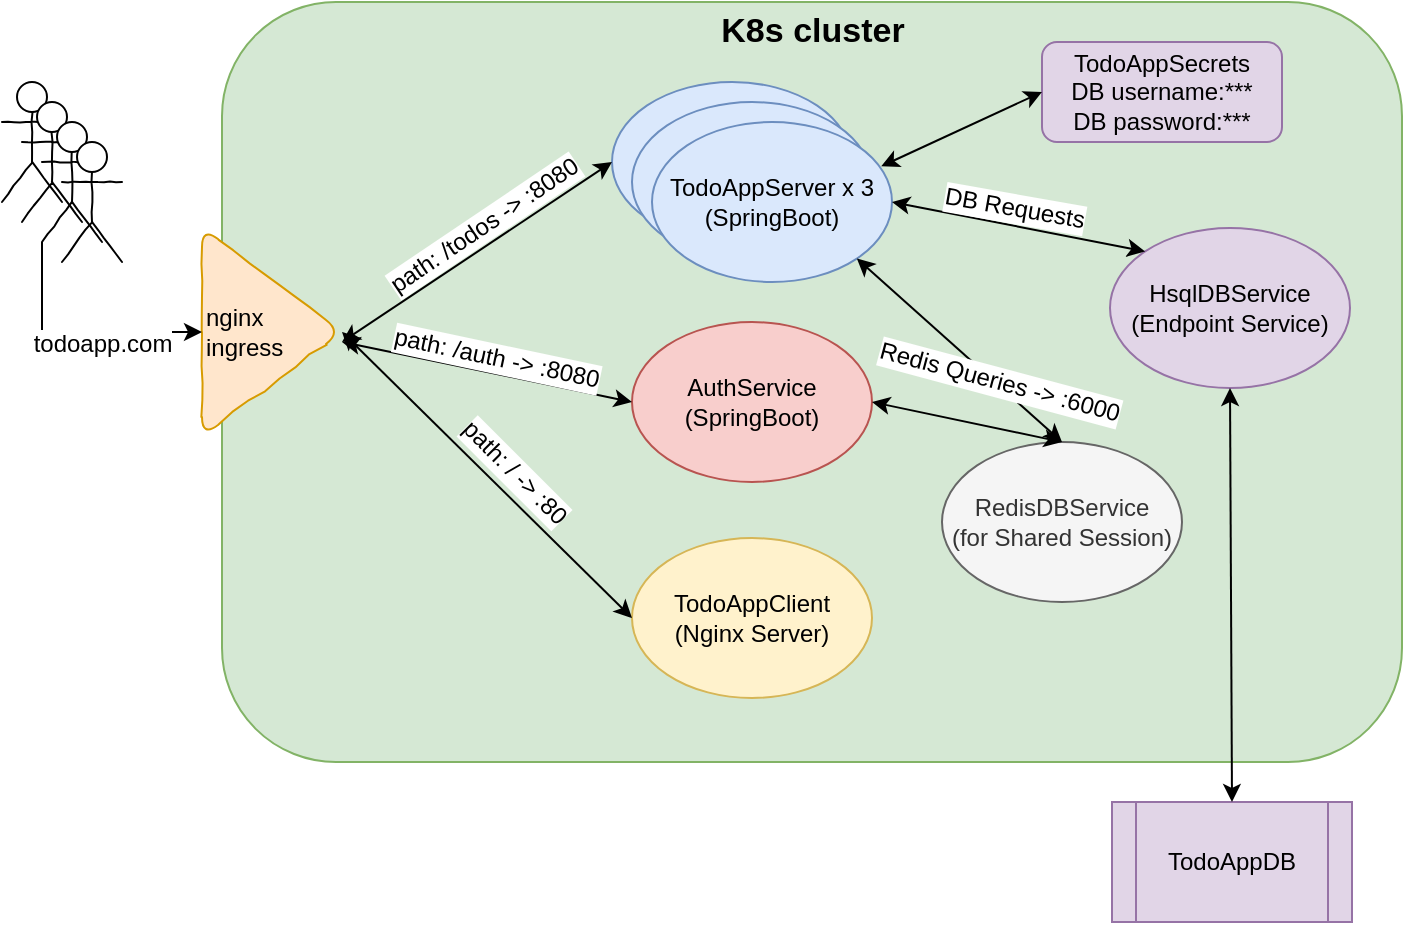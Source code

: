 <mxfile version="13.2.4" type="device"><diagram id="WslD6vgkj-FF-079aoUP" name="Page-1"><mxGraphModel dx="1038" dy="627" grid="1" gridSize="10" guides="1" tooltips="1" connect="1" arrows="1" fold="1" page="1" pageScale="1" pageWidth="850" pageHeight="1100" math="0" shadow="0"><root><mxCell id="0"/><mxCell id="1" parent="0"/><mxCell id="JXNUHpe9ncmpK-nnXNcW-3" value="" style="rounded=1;whiteSpace=wrap;html=1;fillColor=#d5e8d4;strokeColor=#82b366;" parent="1" vertex="1"><mxGeometry x="230" y="20" width="590" height="380" as="geometry"/></mxCell><mxCell id="JXNUHpe9ncmpK-nnXNcW-4" value="nginx&lt;br&gt;ingress" style="triangle;whiteSpace=wrap;html=1;fillColor=#ffe6cc;strokeColor=#d79b00;rounded=1;comic=1;align=left;" parent="1" vertex="1"><mxGeometry x="220" y="132.5" width="70" height="105" as="geometry"/></mxCell><mxCell id="JXNUHpe9ncmpK-nnXNcW-5" value="K8s cluster" style="text;html=1;strokeColor=none;fillColor=none;align=center;verticalAlign=middle;whiteSpace=wrap;rounded=0;comic=1;fontSize=17;fontStyle=1" parent="1" vertex="1"><mxGeometry x="472.5" y="20" width="105" height="30" as="geometry"/></mxCell><mxCell id="JXNUHpe9ncmpK-nnXNcW-10" value="" style="group" parent="1" vertex="1" connectable="0"><mxGeometry x="425" y="60" width="140" height="100" as="geometry"/></mxCell><mxCell id="JXNUHpe9ncmpK-nnXNcW-7" value="" style="ellipse;whiteSpace=wrap;html=1;rounded=1;comic=1;fontSize=12;align=center;fillColor=#dae8fc;strokeColor=#6c8ebf;" parent="JXNUHpe9ncmpK-nnXNcW-10" vertex="1"><mxGeometry width="120" height="80" as="geometry"/></mxCell><mxCell id="JXNUHpe9ncmpK-nnXNcW-8" value="" style="ellipse;whiteSpace=wrap;html=1;rounded=1;comic=1;fontSize=12;align=center;fillColor=#dae8fc;strokeColor=#6c8ebf;" parent="JXNUHpe9ncmpK-nnXNcW-10" vertex="1"><mxGeometry x="10" y="10" width="120" height="80" as="geometry"/></mxCell><mxCell id="JXNUHpe9ncmpK-nnXNcW-9" value="TodoAppServer x 3&lt;br&gt;(SpringBoot)" style="ellipse;whiteSpace=wrap;html=1;rounded=1;comic=1;fontSize=12;align=center;fillColor=#dae8fc;strokeColor=#6c8ebf;" parent="JXNUHpe9ncmpK-nnXNcW-10" vertex="1"><mxGeometry x="20" y="20" width="120" height="80" as="geometry"/></mxCell><mxCell id="JXNUHpe9ncmpK-nnXNcW-11" value="TodoAppClient&lt;br&gt;(Nginx Server)" style="ellipse;whiteSpace=wrap;html=1;rounded=1;comic=1;fontSize=12;align=center;fillColor=#fff2cc;strokeColor=#d6b656;" parent="1" vertex="1"><mxGeometry x="435" y="288" width="120" height="80" as="geometry"/></mxCell><mxCell id="JXNUHpe9ncmpK-nnXNcW-13" value="" style="endArrow=classic;startArrow=classic;html=1;fontSize=12;entryX=0;entryY=0.5;entryDx=0;entryDy=0;exitX=1;exitY=0.5;exitDx=0;exitDy=0;" parent="1" source="JXNUHpe9ncmpK-nnXNcW-4" target="JXNUHpe9ncmpK-nnXNcW-11" edge="1"><mxGeometry width="50" height="50" relative="1" as="geometry"><mxPoint x="220" y="490" as="sourcePoint"/><mxPoint x="270" y="440" as="targetPoint"/></mxGeometry></mxCell><mxCell id="JXNUHpe9ncmpK-nnXNcW-16" value="path: / -&amp;gt; :80" style="text;html=1;resizable=0;points=[];align=center;verticalAlign=middle;labelBackgroundColor=#ffffff;fontSize=12;rotation=45;" parent="JXNUHpe9ncmpK-nnXNcW-13" vertex="1" connectable="0"><mxGeometry x="-0.189" relative="1" as="geometry"><mxPoint x="27.5" y="12" as="offset"/></mxGeometry></mxCell><mxCell id="JXNUHpe9ncmpK-nnXNcW-14" value="" style="endArrow=classic;startArrow=classic;html=1;fontSize=12;entryX=0;entryY=0.5;entryDx=0;entryDy=0;" parent="1" target="JXNUHpe9ncmpK-nnXNcW-7" edge="1"><mxGeometry width="50" height="50" relative="1" as="geometry"><mxPoint x="290" y="190" as="sourcePoint"/><mxPoint x="270" y="370" as="targetPoint"/></mxGeometry></mxCell><mxCell id="JXNUHpe9ncmpK-nnXNcW-15" value="path: /todos -&amp;gt; :8080" style="text;html=1;resizable=0;points=[];align=center;verticalAlign=middle;labelBackgroundColor=#ffffff;fontSize=12;rotation=326;direction=north;" parent="JXNUHpe9ncmpK-nnXNcW-14" vertex="1" connectable="0"><mxGeometry x="0.177" y="1" relative="1" as="geometry"><mxPoint x="-8.5" y="-4" as="offset"/></mxGeometry></mxCell><mxCell id="JXNUHpe9ncmpK-nnXNcW-24" value="" style="group" parent="1" vertex="1" connectable="0"><mxGeometry x="120" y="60" width="60" height="90" as="geometry"/></mxCell><mxCell id="JXNUHpe9ncmpK-nnXNcW-23" value="" style="group" parent="JXNUHpe9ncmpK-nnXNcW-24" vertex="1" connectable="0"><mxGeometry width="60" height="90" as="geometry"/></mxCell><mxCell id="JXNUHpe9ncmpK-nnXNcW-17" value="" style="shape=umlActor;verticalLabelPosition=bottom;labelBackgroundColor=#ffffff;verticalAlign=top;html=1;outlineConnect=0;rounded=1;comic=1;fontSize=12;align=center;" parent="JXNUHpe9ncmpK-nnXNcW-23" vertex="1"><mxGeometry width="30" height="60" as="geometry"/></mxCell><mxCell id="JXNUHpe9ncmpK-nnXNcW-20" value="" style="shape=umlActor;verticalLabelPosition=bottom;labelBackgroundColor=#ffffff;verticalAlign=top;html=1;outlineConnect=0;rounded=1;comic=1;fontSize=12;align=center;" parent="JXNUHpe9ncmpK-nnXNcW-23" vertex="1"><mxGeometry x="10" y="10" width="30" height="60" as="geometry"/></mxCell><mxCell id="JXNUHpe9ncmpK-nnXNcW-21" value="" style="shape=umlActor;verticalLabelPosition=bottom;labelBackgroundColor=#ffffff;verticalAlign=top;html=1;outlineConnect=0;rounded=1;comic=1;fontSize=12;align=center;" parent="JXNUHpe9ncmpK-nnXNcW-23" vertex="1"><mxGeometry x="20" y="20" width="30" height="60" as="geometry"/></mxCell><mxCell id="JXNUHpe9ncmpK-nnXNcW-22" value="" style="shape=umlActor;verticalLabelPosition=bottom;labelBackgroundColor=#ffffff;verticalAlign=top;html=1;outlineConnect=0;rounded=1;comic=1;fontSize=12;align=center;" parent="JXNUHpe9ncmpK-nnXNcW-23" vertex="1"><mxGeometry x="30" y="30" width="30" height="60" as="geometry"/></mxCell><mxCell id="JXNUHpe9ncmpK-nnXNcW-25" style="edgeStyle=orthogonalEdgeStyle;rounded=0;orthogonalLoop=1;jettySize=auto;html=1;exitX=0;exitY=1;exitDx=0;exitDy=0;exitPerimeter=0;entryX=0;entryY=0.5;entryDx=0;entryDy=0;fontSize=12;" parent="1" source="JXNUHpe9ncmpK-nnXNcW-21" target="JXNUHpe9ncmpK-nnXNcW-4" edge="1"><mxGeometry relative="1" as="geometry"/></mxCell><mxCell id="JXNUHpe9ncmpK-nnXNcW-26" value="todoapp.com" style="text;html=1;resizable=0;points=[];align=center;verticalAlign=middle;labelBackgroundColor=#ffffff;fontSize=12;" parent="JXNUHpe9ncmpK-nnXNcW-25" vertex="1" connectable="0"><mxGeometry x="-0.375" y="20" relative="1" as="geometry"><mxPoint x="10" y="12" as="offset"/></mxGeometry></mxCell><mxCell id="6_Dm-6QOK7trd9fQk_Nl-1" value="TodoAppDB" style="shape=process;whiteSpace=wrap;html=1;backgroundOutline=1;fillColor=#e1d5e7;strokeColor=#9673a6;" parent="1" vertex="1"><mxGeometry x="675" y="420" width="120" height="60" as="geometry"/></mxCell><mxCell id="6_Dm-6QOK7trd9fQk_Nl-3" value="HsqlDBService&lt;br&gt;(Endpoint Service)" style="ellipse;whiteSpace=wrap;html=1;fillColor=#e1d5e7;strokeColor=#9673a6;" parent="1" vertex="1"><mxGeometry x="674" y="133" width="120" height="80" as="geometry"/></mxCell><mxCell id="6_Dm-6QOK7trd9fQk_Nl-4" value="" style="endArrow=classic;startArrow=classic;html=1;entryX=1;entryY=0.5;entryDx=0;entryDy=0;exitX=0;exitY=0;exitDx=0;exitDy=0;" parent="1" source="6_Dm-6QOK7trd9fQk_Nl-3" target="JXNUHpe9ncmpK-nnXNcW-9" edge="1"><mxGeometry x="0.161" y="15" width="50" height="50" relative="1" as="geometry"><mxPoint x="590" y="130" as="sourcePoint"/><mxPoint x="640" y="80" as="targetPoint"/><mxPoint as="offset"/></mxGeometry></mxCell><mxCell id="6_Dm-6QOK7trd9fQk_Nl-5" value="" style="endArrow=classic;startArrow=classic;html=1;entryX=0.5;entryY=1;entryDx=0;entryDy=0;exitX=0.5;exitY=0;exitDx=0;exitDy=0;" parent="1" source="6_Dm-6QOK7trd9fQk_Nl-1" target="6_Dm-6QOK7trd9fQk_Nl-3" edge="1"><mxGeometry width="50" height="50" relative="1" as="geometry"><mxPoint x="120" y="500" as="sourcePoint"/><mxPoint x="170" y="450" as="targetPoint"/></mxGeometry></mxCell><mxCell id="6_Dm-6QOK7trd9fQk_Nl-6" value="TodoAppSecrets&lt;br&gt;DB username:***&lt;br&gt;DB password:***" style="rounded=1;whiteSpace=wrap;html=1;fillColor=#e1d5e7;strokeColor=#9673a6;" parent="1" vertex="1"><mxGeometry x="640" y="40" width="120" height="50" as="geometry"/></mxCell><mxCell id="6_Dm-6QOK7trd9fQk_Nl-7" value="" style="endArrow=classic;startArrow=classic;html=1;entryX=0;entryY=0.5;entryDx=0;entryDy=0;exitX=0.955;exitY=0.277;exitDx=0;exitDy=0;exitPerimeter=0;" parent="1" source="JXNUHpe9ncmpK-nnXNcW-9" target="6_Dm-6QOK7trd9fQk_Nl-6" edge="1"><mxGeometry width="50" height="50" relative="1" as="geometry"><mxPoint x="90" y="410" as="sourcePoint"/><mxPoint x="140" y="360" as="targetPoint"/></mxGeometry></mxCell><mxCell id="6_Dm-6QOK7trd9fQk_Nl-9" value="DB Requests" style="text;html=1;strokeColor=none;fillColor=none;align=center;verticalAlign=middle;whiteSpace=wrap;rounded=0;rotation=10;labelBackgroundColor=#ffffff;" parent="1" vertex="1"><mxGeometry x="588.5" y="113" width="75" height="20" as="geometry"/></mxCell><mxCell id="mEYyVGWHo-yFEaQmBeJo-1" value="AuthService&lt;br&gt;(SpringBoot)" style="ellipse;whiteSpace=wrap;html=1;rounded=1;comic=1;fontSize=12;align=center;fillColor=#f8cecc;strokeColor=#b85450;" vertex="1" parent="1"><mxGeometry x="435" y="180" width="120" height="80" as="geometry"/></mxCell><mxCell id="mEYyVGWHo-yFEaQmBeJo-2" value="" style="endArrow=classic;startArrow=classic;html=1;fontSize=12;entryX=0;entryY=0.5;entryDx=0;entryDy=0;" edge="1" parent="1" target="mEYyVGWHo-yFEaQmBeJo-1"><mxGeometry width="50" height="50" relative="1" as="geometry"><mxPoint x="290" y="190" as="sourcePoint"/><mxPoint x="435" y="110" as="targetPoint"/></mxGeometry></mxCell><mxCell id="mEYyVGWHo-yFEaQmBeJo-3" value="path: /auth -&amp;gt; :8080" style="text;html=1;resizable=0;points=[];align=center;verticalAlign=middle;labelBackgroundColor=#ffffff;fontSize=12;rotation=12;direction=north;" vertex="1" connectable="0" parent="mEYyVGWHo-yFEaQmBeJo-2"><mxGeometry x="0.177" y="1" relative="1" as="geometry"><mxPoint x="-8.5" y="-9" as="offset"/></mxGeometry></mxCell><mxCell id="mEYyVGWHo-yFEaQmBeJo-4" value="RedisDBService&lt;br&gt;(for Shared Session)" style="ellipse;whiteSpace=wrap;html=1;fillColor=#f5f5f5;strokeColor=#666666;fontColor=#333333;" vertex="1" parent="1"><mxGeometry x="590" y="240" width="120" height="80" as="geometry"/></mxCell><mxCell id="mEYyVGWHo-yFEaQmBeJo-6" value="" style="endArrow=classic;startArrow=classic;html=1;entryX=0.5;entryY=0;entryDx=0;entryDy=0;exitX=1;exitY=1;exitDx=0;exitDy=0;" edge="1" parent="1" source="JXNUHpe9ncmpK-nnXNcW-9" target="mEYyVGWHo-yFEaQmBeJo-4"><mxGeometry width="50" height="50" relative="1" as="geometry"><mxPoint x="577.5" y="197.16" as="sourcePoint"/><mxPoint x="657.9" y="160" as="targetPoint"/></mxGeometry></mxCell><mxCell id="mEYyVGWHo-yFEaQmBeJo-7" value="" style="endArrow=classic;startArrow=classic;html=1;entryX=0.5;entryY=0;entryDx=0;entryDy=0;exitX=1;exitY=0.5;exitDx=0;exitDy=0;" edge="1" parent="1" source="mEYyVGWHo-yFEaQmBeJo-1" target="mEYyVGWHo-yFEaQmBeJo-4"><mxGeometry width="50" height="50" relative="1" as="geometry"><mxPoint x="557.426" y="158.284" as="sourcePoint"/><mxPoint x="660" y="250" as="targetPoint"/></mxGeometry></mxCell><mxCell id="mEYyVGWHo-yFEaQmBeJo-8" value="Redis Queries -&amp;gt; :6000" style="text;html=1;strokeColor=none;fillColor=none;align=center;verticalAlign=middle;whiteSpace=wrap;rounded=0;rotation=15;labelBackgroundColor=#ffffff;" vertex="1" parent="1"><mxGeometry x="555" y="200" width="128" height="20" as="geometry"/></mxCell></root></mxGraphModel></diagram></mxfile>